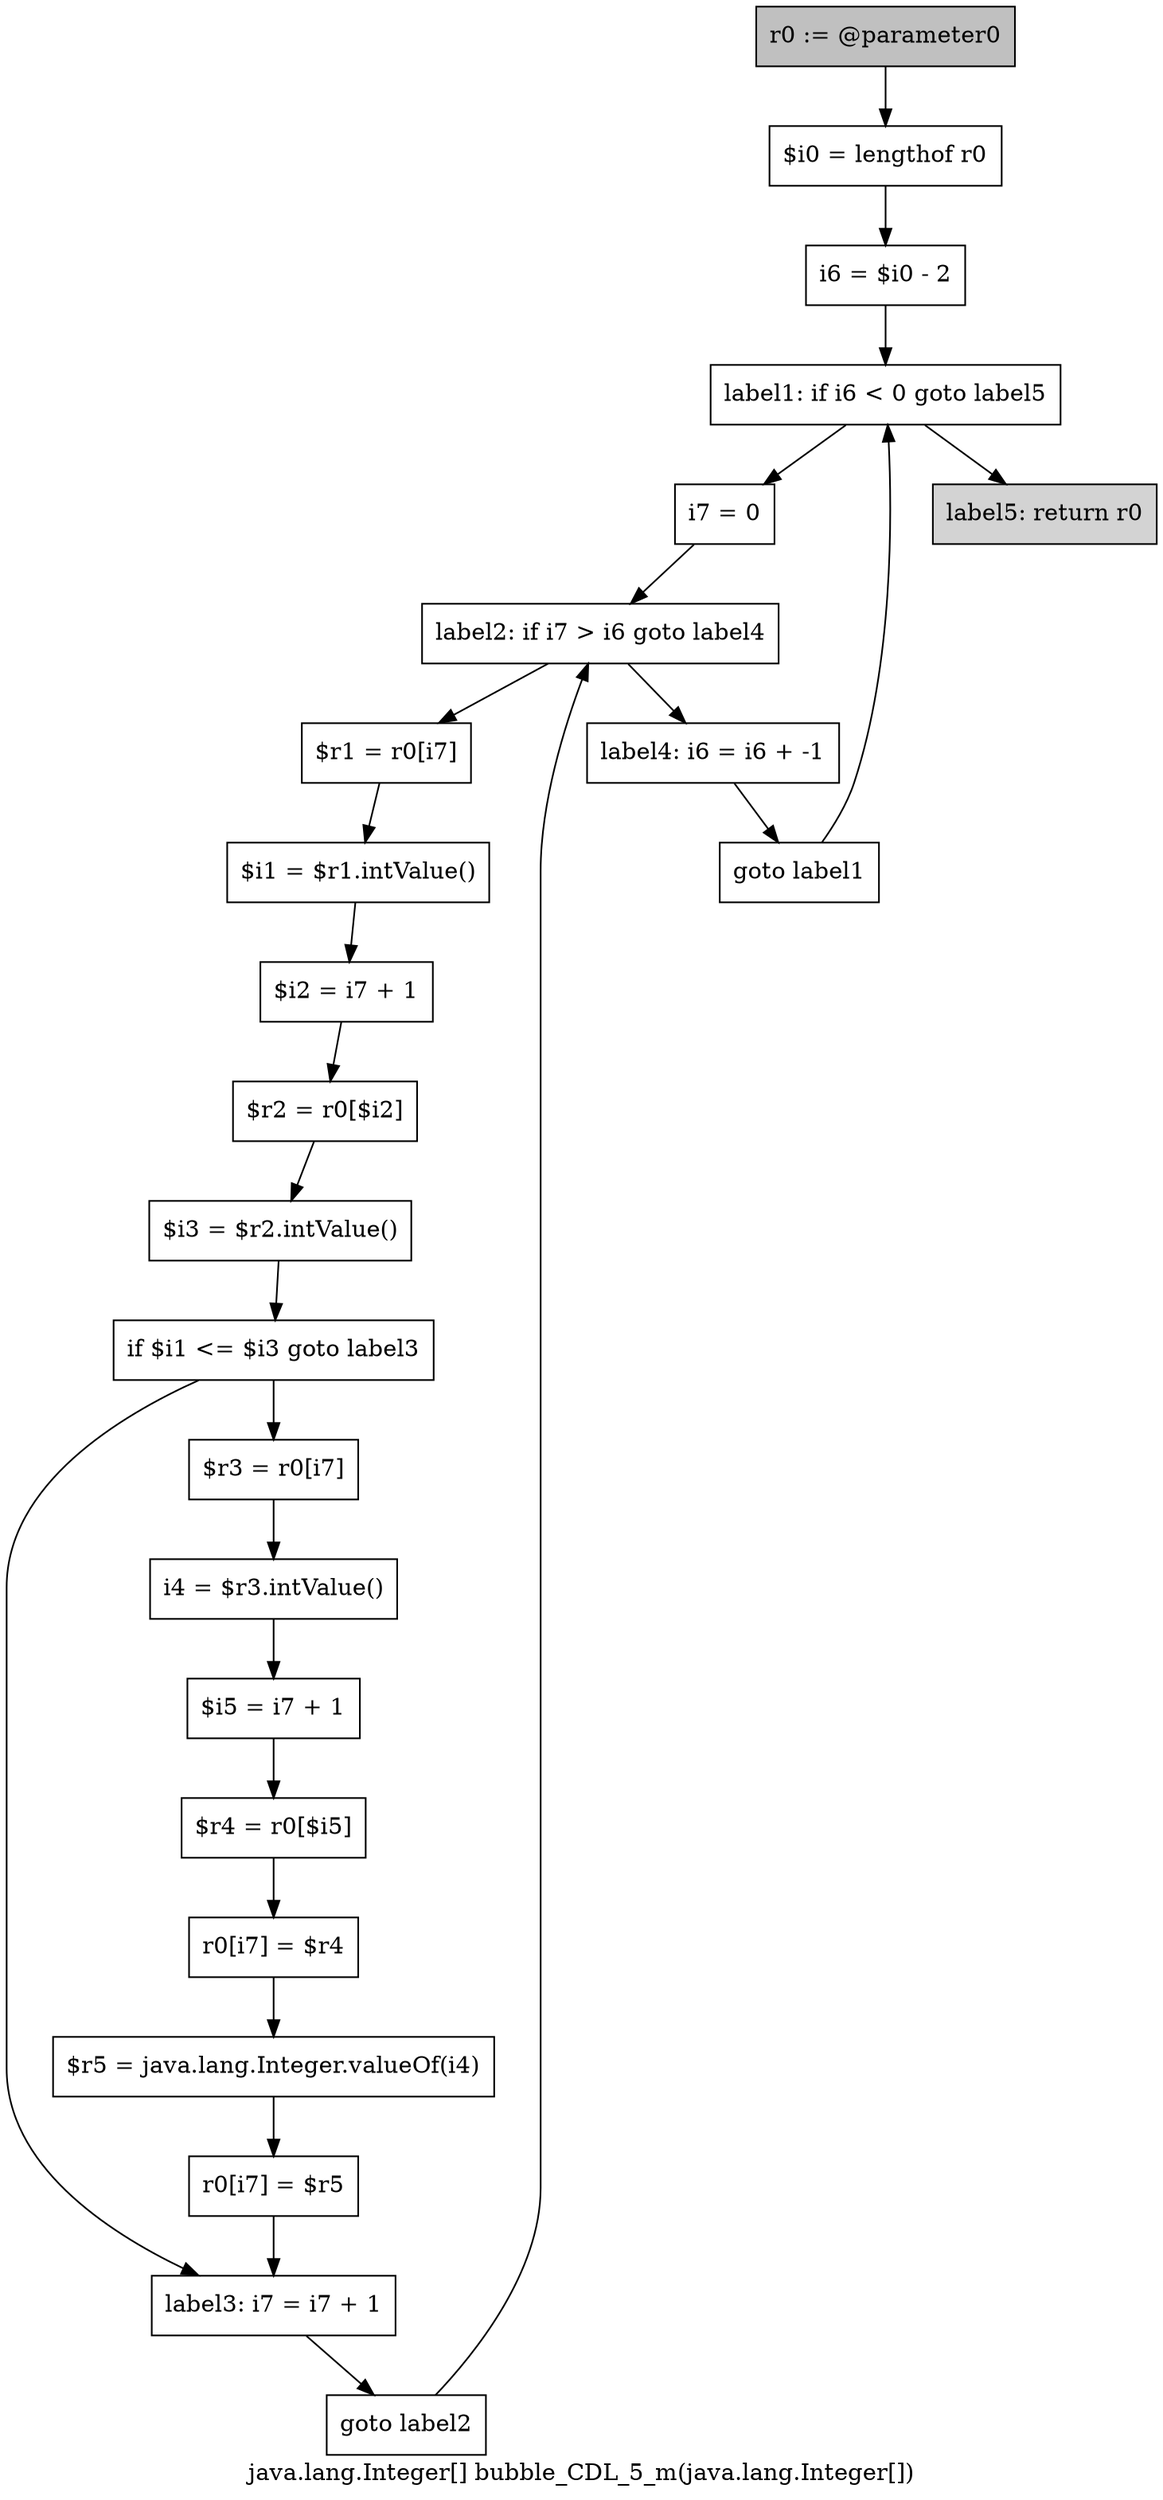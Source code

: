 digraph "java.lang.Integer[] bubble_CDL_5_m(java.lang.Integer[])" {
    label="java.lang.Integer[] bubble_CDL_5_m(java.lang.Integer[])";
    node [shape=box];
    "0" [style=filled,fillcolor=gray,label="r0 := @parameter0",];
    "1" [label="$i0 = lengthof r0",];
    "0"->"1";
    "2" [label="i6 = $i0 - 2",];
    "1"->"2";
    "3" [label="label1: if i6 < 0 goto label5",];
    "2"->"3";
    "4" [label="i7 = 0",];
    "3"->"4";
    "23" [style=filled,fillcolor=lightgray,label="label5: return r0",];
    "3"->"23";
    "5" [label="label2: if i7 > i6 goto label4",];
    "4"->"5";
    "6" [label="$r1 = r0[i7]",];
    "5"->"6";
    "21" [label="label4: i6 = i6 + -1",];
    "5"->"21";
    "7" [label="$i1 = $r1.intValue()",];
    "6"->"7";
    "8" [label="$i2 = i7 + 1",];
    "7"->"8";
    "9" [label="$r2 = r0[$i2]",];
    "8"->"9";
    "10" [label="$i3 = $r2.intValue()",];
    "9"->"10";
    "11" [label="if $i1 <= $i3 goto label3",];
    "10"->"11";
    "12" [label="$r3 = r0[i7]",];
    "11"->"12";
    "19" [label="label3: i7 = i7 + 1",];
    "11"->"19";
    "13" [label="i4 = $r3.intValue()",];
    "12"->"13";
    "14" [label="$i5 = i7 + 1",];
    "13"->"14";
    "15" [label="$r4 = r0[$i5]",];
    "14"->"15";
    "16" [label="r0[i7] = $r4",];
    "15"->"16";
    "17" [label="$r5 = java.lang.Integer.valueOf(i4)",];
    "16"->"17";
    "18" [label="r0[i7] = $r5",];
    "17"->"18";
    "18"->"19";
    "20" [label="goto label2",];
    "19"->"20";
    "20"->"5";
    "22" [label="goto label1",];
    "21"->"22";
    "22"->"3";
}
